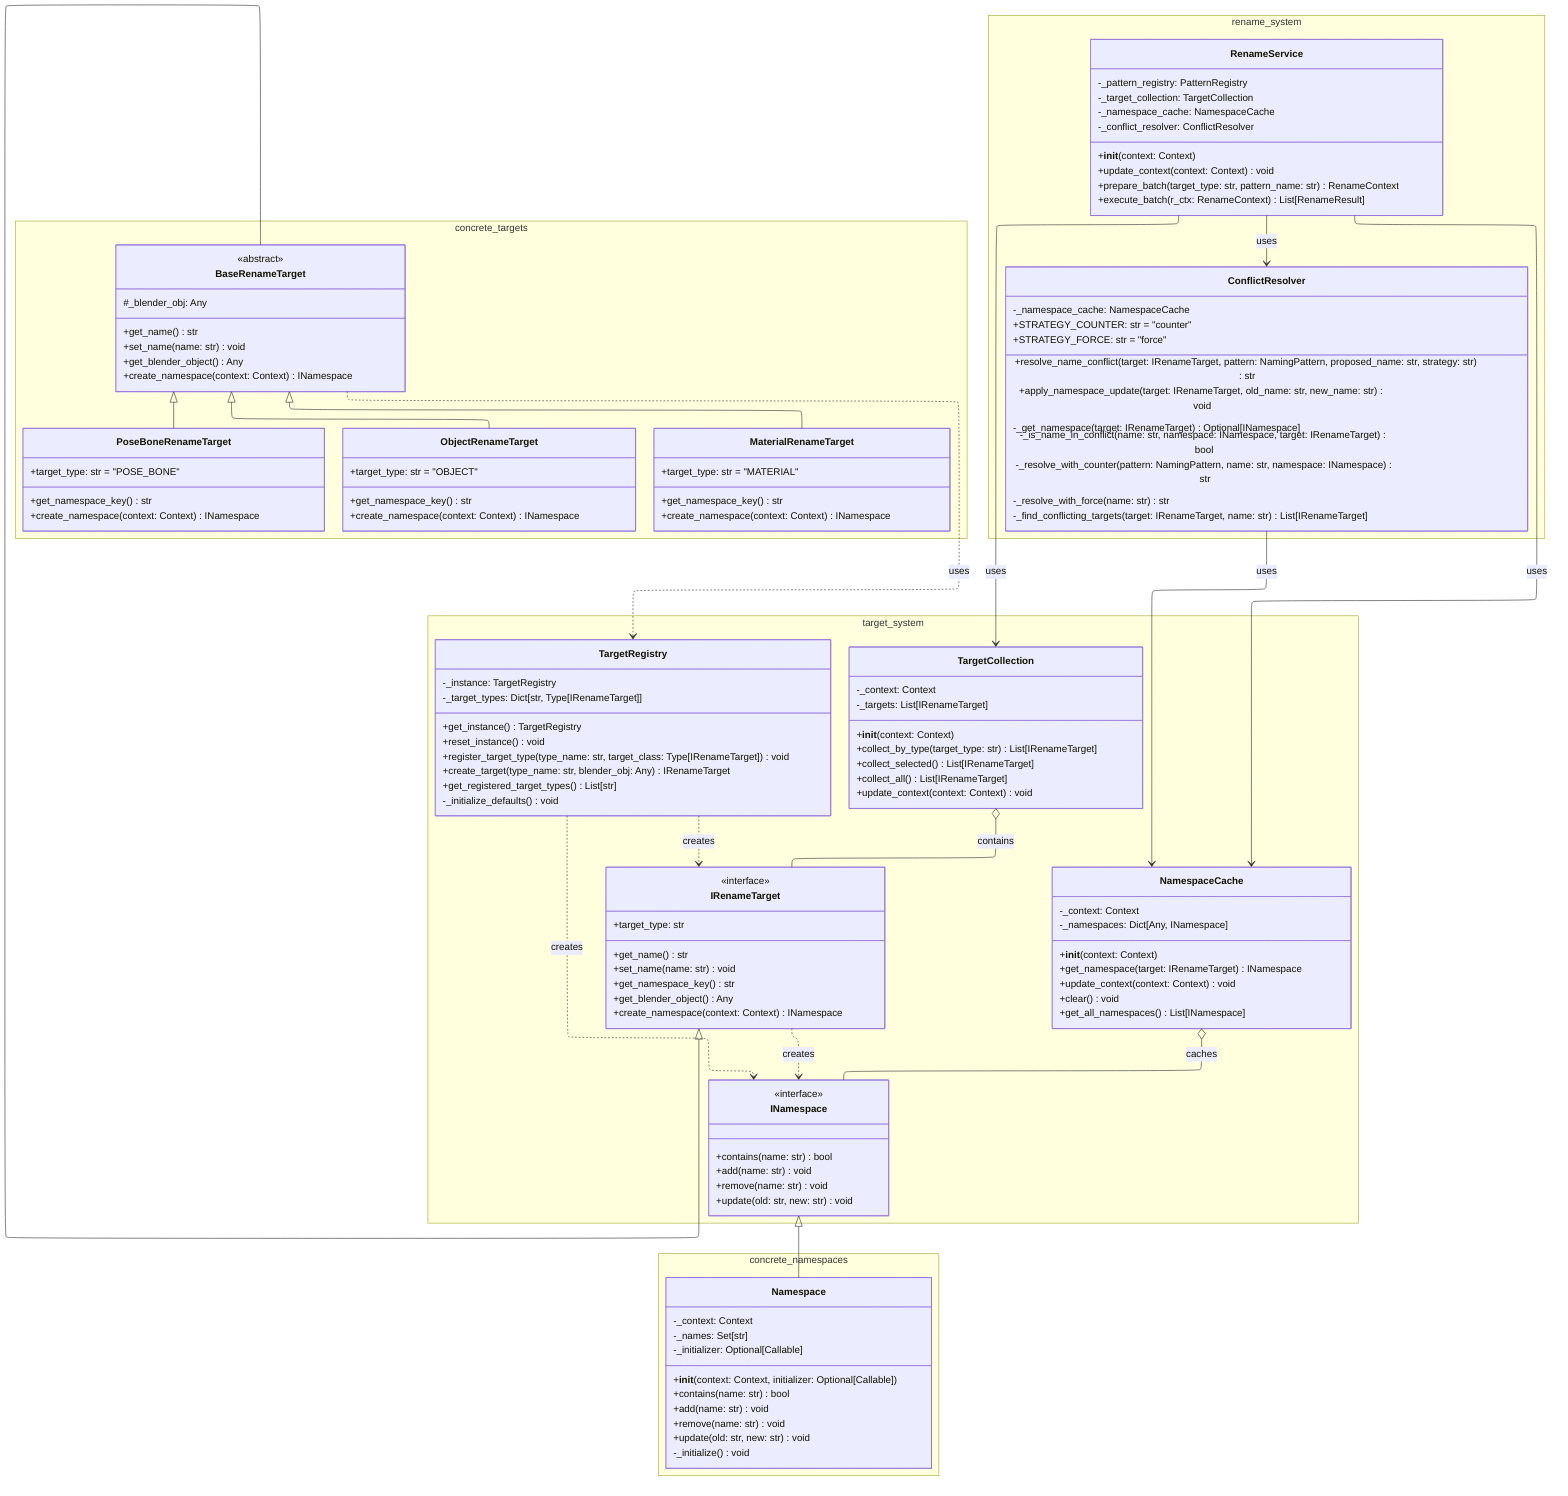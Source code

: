 ---
config:
  layout: elk
  theme: default
  dagre:
    ranksep: 100
    nodesep: 100
    edgesep: 10
  direction: TD
---

classDiagram
    namespace target_system {
        class TargetRegistry {
            -_instance: TargetRegistry
            -_target_types: Dict[str, Type[IRenameTarget]]
            +get_instance() TargetRegistry
            +reset_instance() void
            +register_target_type(type_name: str, target_class: Type[IRenameTarget]) void
            +create_target(type_name: str, blender_obj: Any) IRenameTarget
            +get_registered_target_types() List[str]
            -_initialize_defaults() void
        }

        class IRenameTarget {
            <<interface>>
            +get_name() str
            +set_name(name: str) void
            +get_namespace_key() str
            +target_type: str
            +get_blender_object() Any
            +create_namespace(context: Context) INamespace
        }

        class INamespace {
            <<interface>>
            +contains(name: str) bool
            +add(name: str) void
            +remove(name: str) void
            +update(old: str, new: str) void
        }

        class TargetCollection {
            -_context: Context
            -_targets: List[IRenameTarget]
            +__init__(context: Context)
            +collect_by_type(target_type: str) List[IRenameTarget]
            +collect_selected() List[IRenameTarget]
            +collect_all() List[IRenameTarget]
            +update_context(context: Context) void
        }

        class NamespaceCache {
            -_context: Context
            -_namespaces: Dict[Any, INamespace]
            +__init__(context: Context)
            +get_namespace(target: IRenameTarget) INamespace
            +update_context(context: Context) void
            +clear() void
            +get_all_namespaces() List[INamespace]
        }
    }

    namespace concrete_targets {
        class BaseRenameTarget {
            <<abstract>>
            #_blender_obj: Any
            +get_name() str
            +set_name(name: str) void
            +get_blender_object() Any
            +create_namespace(context: Context) INamespace
        }

        class ObjectRenameTarget {
            +target_type: str = "OBJECT"
            +get_namespace_key() str
            +create_namespace(context: Context) INamespace
        }

        class PoseBoneRenameTarget {
            +target_type: str = "POSE_BONE" 
            +get_namespace_key() str
            +create_namespace(context: Context) INamespace
        }

        class MaterialRenameTarget {
            +target_type: str = "MATERIAL"
            +get_namespace_key() str
            +create_namespace(context: Context) INamespace
        }
    }

    namespace concrete_namespaces {
        class Namespace {
            -_context: Context
            -_names: Set[str]
            -_initializer: Optional[Callable]
            +__init__(context: Context, initializer: Optional[Callable])
            +contains(name: str) bool
            +add(name: str) void
            +remove(name: str) void
            +update(old: str, new: str) void
            -_initialize() void
        }
    }

    namespace rename_system {
        class RenameService {
            -_pattern_registry: PatternRegistry
            -_target_collection: TargetCollection
            -_namespace_cache: NamespaceCache
            -_conflict_resolver: ConflictResolver
            +__init__(context: Context)
            +update_context(context: Context) void
            +prepare_batch(target_type: str, pattern_name: str) RenameContext
            +execute_batch(r_ctx: RenameContext) List[RenameResult]
        }

        class ConflictResolver {
            -_namespace_cache: NamespaceCache
            +STRATEGY_COUNTER: str = "counter"
            +STRATEGY_FORCE: str = "force"
            +resolve_name_conflict(target: IRenameTarget, pattern: NamingPattern, proposed_name: str, strategy: str) str
            +apply_namespace_update(target: IRenameTarget, old_name: str, new_name: str) void
            -_get_namespace(target: IRenameTarget) Optional[INamespace]
            -_is_name_in_conflict(name: str, namespace: INamespace, target: IRenameTarget) bool
            -_resolve_with_counter(pattern: NamingPattern, name: str, namespace: INamespace) str
            -_resolve_with_force(name: str) str
            -_find_conflicting_targets(target: IRenameTarget, name: str) List[IRenameTarget]
        }
    }

    IRenameTarget <|-- BaseRenameTarget
    BaseRenameTarget <|-- ObjectRenameTarget
    BaseRenameTarget <|-- PoseBoneRenameTarget
    BaseRenameTarget <|-- MaterialRenameTarget

    INamespace <|-- Namespace

    TargetRegistry ..> IRenameTarget : creates
    TargetRegistry ..> INamespace : creates
    IRenameTarget ..> INamespace : creates
    BaseRenameTarget ..> TargetRegistry : uses
    TargetCollection o-- IRenameTarget : contains
    NamespaceCache o-- INamespace : caches
    
    RenameService --> TargetCollection : uses
    RenameService --> NamespaceCache : uses
    RenameService --> ConflictResolver : uses
    ConflictResolver --> NamespaceCache : uses
